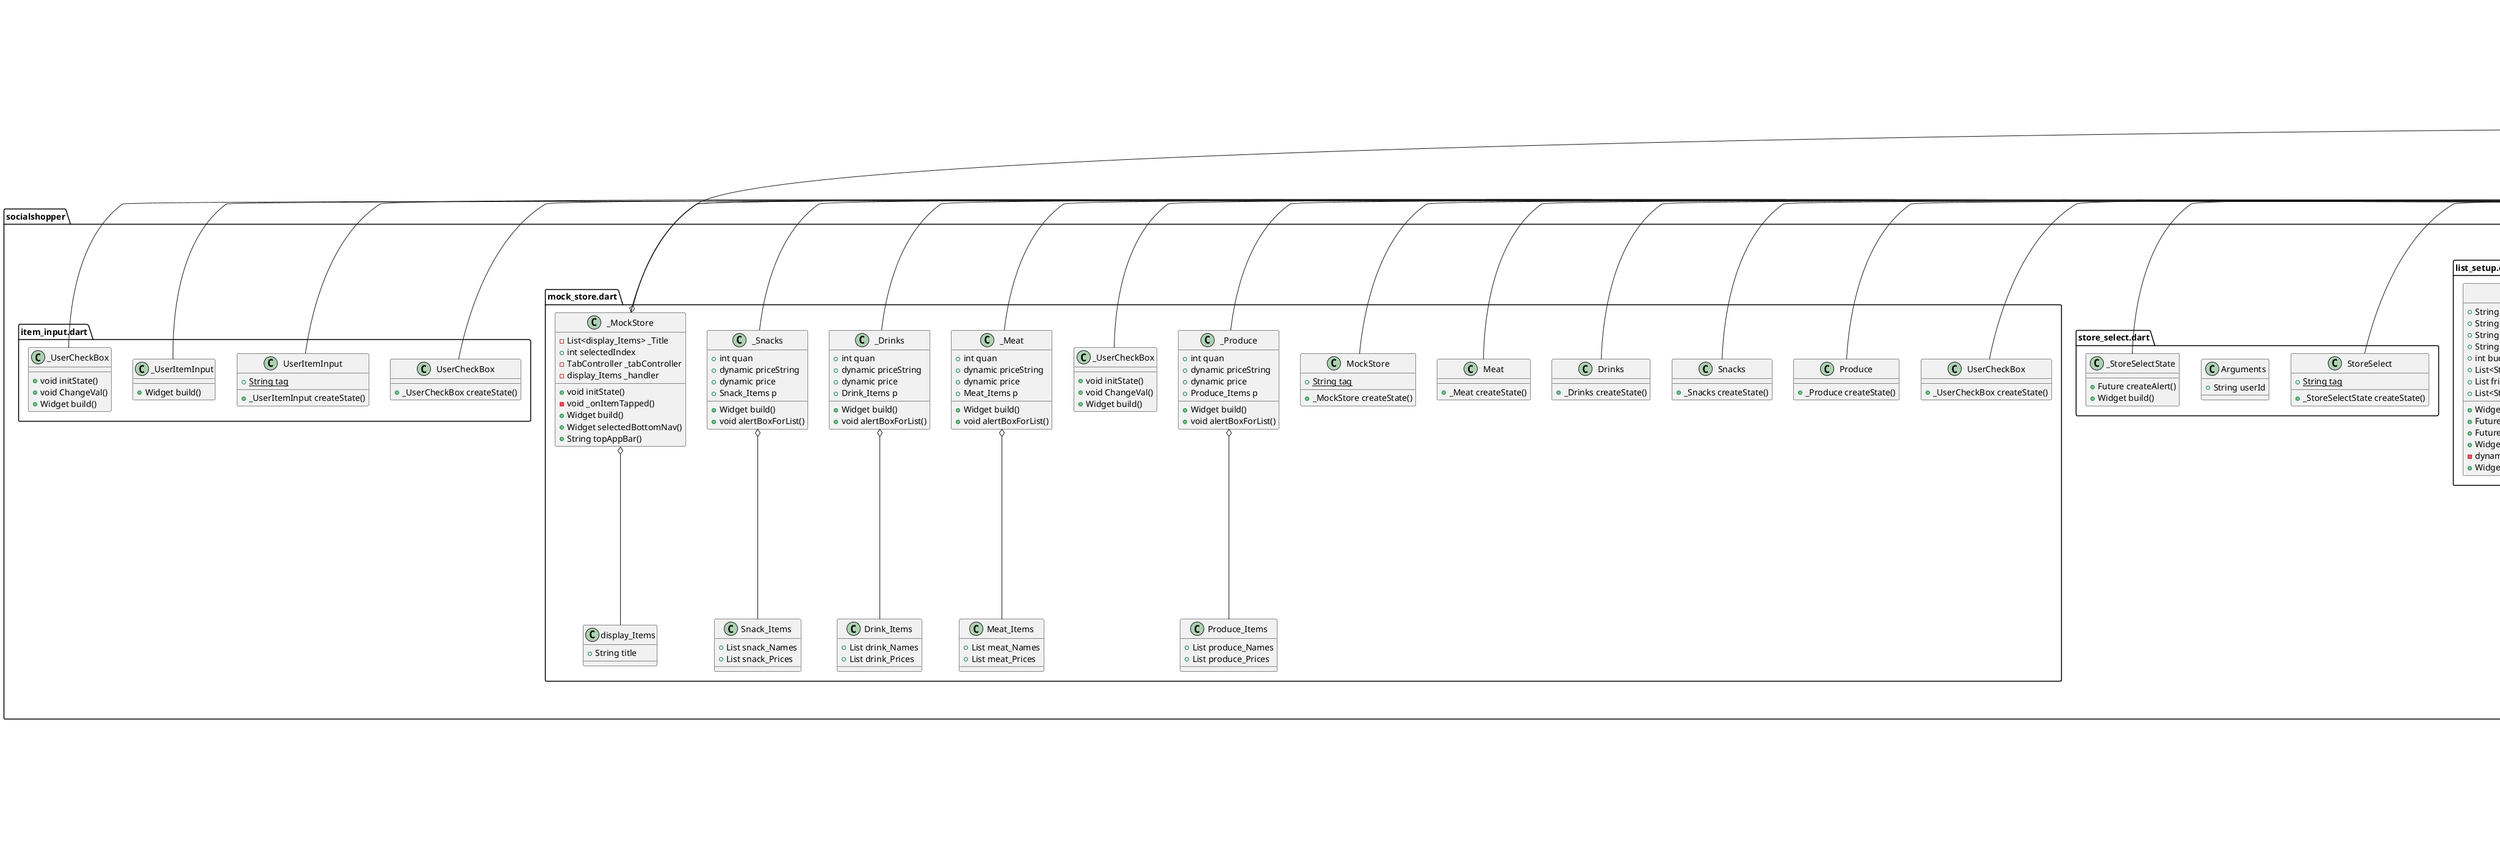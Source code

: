@startuml
set namespaceSeparator ::

class "socialshopper::friends_list.dart::Friend" {
  +String name
  +String uid
  +String photo
}

class "socialshopper::friends_list.dart::Arguments" {
  +String uid
  +String photoURL
}

class "socialshopper::friends_list.dart::Friends" {
  {static} +String tag
  +_friendState createState()
}

"flutter::src::widgets::framework.dart::StatefulWidget" <|-- "socialshopper::friends_list.dart::Friends"

class "socialshopper::friends_list.dart::_friendState" {
  +Widget build()
}

"flutter::src::widgets::framework.dart::State<T>" <|-- "socialshopper::friends_list.dart::_friendState"

class "socialshopper::auth.dart::AuthService" {
  -GoogleSignIn _googleSignIn
  -FirebaseAuth _auth
  -Firestore _db
  +Observable<FirebaseUser> user
  +Observable<Map<String, dynamic>> profile
  +PublishSubject loading
  +List<String> friends
  +List<String> lists
  +Future googleSignIn()
  +void updateUserData()
  +void signOut()
}

"socialshopper::auth.dart::AuthService" o-- "google_sign_in::google_sign_in.dart::GoogleSignIn"
"socialshopper::auth.dart::AuthService" o-- "firebase_auth::firebase_auth.dart::FirebaseAuth"
"socialshopper::auth.dart::AuthService" o-- "cloud_firestore::cloud_firestore.dart::Firestore"
"socialshopper::auth.dart::AuthService" o-- "rxdart::src::observables::observable.dart::Observable<FirebaseUser>"
"socialshopper::auth.dart::AuthService" o-- "rxdart::src::observables::observable.dart::Observable<Map<String, dynamic>>"
"socialshopper::auth.dart::AuthService" o-- "rxdart::src::subjects::publish_subject.dart::PublishSubject"

class "socialshopper::app_settings.dart::Settings" {
  {static} +String tag
  +_Settings createState()
}

"flutter::src::widgets::framework.dart::StatefulWidget" <|-- "socialshopper::app_settings.dart::Settings"

class "socialshopper::app_settings.dart::_Settings" {
  -bool _darkTheme
  +Future createAlert()
  +Widget build()
  +void onThemeChanged()
}

"flutter::src::widgets::framework.dart::State<T>" <|-- "socialshopper::app_settings.dart::_Settings"

class "socialshopper::profile.dart::Profile" {
  {static} +String tag
  +String uid
  +_ProfileState createState()
}

"flutter::src::widgets::framework.dart::StatefulWidget" <|-- "socialshopper::profile.dart::Profile"

class "socialshopper::profile.dart::_ProfileState" {
  +bool isSwitched
  +String imageInit()
  +dynamic initUser()
  +Widget build()
}

"flutter::src::widgets::framework.dart::State<T>" <|-- "socialshopper::profile.dart::_ProfileState"

class "socialshopper::signup_page.dart::SignupPage" {
  {static} +String tag
  +_SignupPageState createState()
}

"flutter::src::widgets::framework.dart::StatefulWidget" <|-- "socialshopper::signup_page.dart::SignupPage"

class "socialshopper::signup_page.dart::_SignupPageState" {
  -GlobalKey<FormState> _formKey
  -TextEditingController _nameController
  -TextEditingController _emailController
  -TextEditingController _passwordController
  -TextEditingController _passwordControllerRedux
  -bool _success
  -String _userEmail
  +List<String> friends
  +List<String> lists
  +Widget build()
  +dynamic createAlert()
  +void dispose()
  -void _register()
  +dynamic signUpUpdateUserData()
}

"socialshopper::signup_page.dart::_SignupPageState" o-- "flutter::src::widgets::framework.dart::GlobalKey<FormState>"
"socialshopper::signup_page.dart::_SignupPageState" o-- "flutter::src::widgets::editable_text.dart::TextEditingController"
"flutter::src::widgets::framework.dart::State<T>" <|-- "socialshopper::signup_page.dart::_SignupPageState"

class "socialshopper::menu.dart::callUser" {
  {static} +void getUsersOfList()
}

class "socialshopper::menu.dart::MenuPage" {
  {static} +String tag
  +_MenuPageState createState()
}

"flutter::src::widgets::framework.dart::StatefulWidget" <|-- "socialshopper::menu.dart::MenuPage"

class "socialshopper::menu.dart::_MenuPageState" {
  -int _selectedIndex
  +String userId
  -void _onItemTapped()
  +void listPress()
  +void putNamesOfListInAList()
  +void createRecord()
  +void deleteList()
  -void _addNewList()
  -void _getIndex()
  -void _openList()
  +TextSpan getTotal()
  +Container storeType()
  +dynamic peopleInList()
  -Widget _buildList()
  +void alertBoxForList()
  -void _tapAddMoreItems()
  +Widget build()
  -Widget _getBody()
}

"flutter::src::widgets::framework.dart::State<T>" <|-- "socialshopper::menu.dart::_MenuPageState"

class "socialshopper::payment.dart::Payment" {
  {static} +String tag
  +_PaymentState createState()
}

"flutter::src::widgets::framework.dart::StatefulWidget" <|-- "socialshopper::payment.dart::Payment"

class "socialshopper::payment.dart::_PaymentState" {
  -bool _showSystemApps
  -bool _onlyLaunchableApps
  +Widget build()
}

"flutter::src::widgets::framework.dart::State<T>" <|-- "socialshopper::payment.dart::_PaymentState"

class "socialshopper::payment.dart::_PaymentContent" {
  +bool includeSystemApps
  +bool onlyAppsWithLaunchIntent
  +Widget build()
}

"flutter::src::widgets::framework.dart::StatelessWidget" <|-- "socialshopper::payment.dart::_PaymentContent"

class "socialshopper::add_friend.dart::AddFriend" {
  {static} +String tag
  +_AddFriendState createState()
}

"flutter::src::widgets::framework.dart::StatefulWidget" <|-- "socialshopper::add_friend.dart::AddFriend"

class "socialshopper::add_friend.dart::_AddFriendState" {
  +String filter
  +void getFilter()
  +Widget build()
}

"flutter::src::widgets::framework.dart::State<T>" <|-- "socialshopper::add_friend.dart::_AddFriendState"

class "socialshopper::creating_new_list.dart::NewList" {
  {static} +String tag
  +_NewList createState()
}

"flutter::src::widgets::framework.dart::StatefulWidget" <|-- "socialshopper::creating_new_list.dart::NewList"

class "socialshopper::creating_new_list.dart::_NewList" {
  +List<String> shoppinglist
  +Widget build()
}

"flutter::src::widgets::framework.dart::State<T>" <|-- "socialshopper::creating_new_list.dart::_NewList"

class "socialshopper::main.dart::ThemeNotifier" {
  -ThemeData _themeData
  +dynamic getTheme()
  +dynamic setTheme()
}

"socialshopper::main.dart::ThemeNotifier" o-- "flutter::src::material::theme_data.dart::ThemeData"
"flutter::src::foundation::change_notifier.dart::ChangeNotifier" <|-- "socialshopper::main.dart::ThemeNotifier"

class "socialshopper::main.dart::MyApp" {
  +Map<String, Widget Function(BuildContext)> routes
  +Widget build()
}

"flutter::src::widgets::framework.dart::StatelessWidget" <|-- "socialshopper::main.dart::MyApp"
"flutter::src::foundation::change_notifier.dart::ChangeNotifier" <|-- "socialshopper::main.dart::MyApp"

class "socialshopper::login_page.dart::LoginPage" {
  {static} +String tag
  +_LoginPageState createState()
}

"flutter::src::widgets::framework.dart::StatefulWidget" <|-- "socialshopper::login_page.dart::LoginPage"

class "socialshopper::login_page.dart::_LoginPageState" {
  -bool _succ
  +Widget build()
}

"flutter::src::widgets::framework.dart::State<T>" <|-- "socialshopper::login_page.dart::_LoginPageState"

class "socialshopper::login_page.dart::_EmailPasswordForm" {
  +State createState()
}

"flutter::src::widgets::framework.dart::StatefulWidget" <|-- "socialshopper::login_page.dart::_EmailPasswordForm"

class "socialshopper::login_page.dart::_EmailPasswordFormState" {
  -GlobalKey<FormState> _formKey
  -TextEditingController _emailController
  -TextEditingController _passwordController
  +FocusNode focusPassword
  -bool _success
  -String _userEmail
  +Widget build()
  +dynamic createAlert()
  +void dispose()
  -void _signInWithEmailAndPassword()
  +void logInUpdateUserData()
}

"socialshopper::login_page.dart::_EmailPasswordFormState" o-- "flutter::src::widgets::framework.dart::GlobalKey<FormState>"
"socialshopper::login_page.dart::_EmailPasswordFormState" o-- "flutter::src::widgets::editable_text.dart::TextEditingController"
"socialshopper::login_page.dart::_EmailPasswordFormState" o-- "flutter::src::widgets::focus_manager.dart::FocusNode"
"flutter::src::widgets::framework.dart::State<T>" <|-- "socialshopper::login_page.dart::_EmailPasswordFormState"

class "socialshopper::globals.dart::Friend" {
  +String name
  +String photo
  +String uid
  +Timestamp lastSeen
}

"socialshopper::globals.dart::Friend" o-- "cloud_firestore::cloud_firestore.dart::Timestamp"

class "socialshopper::globals.dart::User" {
  +String displayName
  +String email
  +List<Friend> friends
  +List<String> lists
  +String photoURL
  +String uid
}

class "socialshopper::globals.dart::ListUser" {
  +String name
  +String uid
}

class "socialshopper::globals.dart::Item" {
  +String name
  +double price
  +int quantity
  +List<String> users
}

class "socialshopper::globals.dart::Metadata" {
  +double budget
  +String store
  +Timestamp timeCreated
  +String uid
  +String name
  +List<ListUser> users
}

"socialshopper::globals.dart::Metadata" o-- "cloud_firestore::cloud_firestore.dart::Timestamp"

class "socialshopper::globals.dart::ShoppingList" {
  +String documentID
  +List<Item> items
  +Metadata metadata
}

"socialshopper::globals.dart::ShoppingList" o-- "socialshopper::globals.dart::Metadata"

class "socialshopper::item_input.dart::UserCheckBox" {
  +_UserCheckBox createState()
}

"flutter::src::widgets::framework.dart::StatefulWidget" <|-- "socialshopper::item_input.dart::UserCheckBox"

class "socialshopper::item_input.dart::_UserCheckBox" {
  +void initState()
  +void ChangeVal()
  +Widget build()
}

"flutter::src::widgets::framework.dart::State<T>" <|-- "socialshopper::item_input.dart::_UserCheckBox"

class "socialshopper::item_input.dart::UserItemInput" {
  {static} +String tag
  +_UserItemInput createState()
}

"flutter::src::widgets::framework.dart::StatefulWidget" <|-- "socialshopper::item_input.dart::UserItemInput"

class "socialshopper::item_input.dart::_UserItemInput" {
  +Widget build()
}

"flutter::src::widgets::framework.dart::State<T>" <|-- "socialshopper::item_input.dart::_UserItemInput"

class "socialshopper::list_setup.dart::ListSetup" {
  {static} +String tag
  +_ListSetup createState()
}

"flutter::src::widgets::framework.dart::StatefulWidget" <|-- "socialshopper::list_setup.dart::ListSetup"

class "socialshopper::list_setup.dart::_ListSetup" {
  +String name
  +String part
  +String id
  +String store
  +int budget
  +List<String> people
  +List friends
  +List<String> ids
  +Widget createShoppersWidget()
  +Future getFriends()
  +Future createAlert()
  +Widget getStoreSelectButton()
  -dynamic _navigateAndDisplaySelection()
  +Widget build()
}

"flutter::src::widgets::framework.dart::State<T>" <|-- "socialshopper::list_setup.dart::_ListSetup"

class "socialshopper::store_select.dart::StoreSelect" {
  {static} +String tag
  +_StoreSelectState createState()
}

"flutter::src::widgets::framework.dart::StatefulWidget" <|-- "socialshopper::store_select.dart::StoreSelect"

class "socialshopper::store_select.dart::Arguments" {
  +String userId
}

class "socialshopper::store_select.dart::_StoreSelectState" {
  +Future createAlert()
  +Widget build()
}

"flutter::src::widgets::framework.dart::State<T>" <|-- "socialshopper::store_select.dart::_StoreSelectState"

class "socialshopper::list_views.dart::ListViews" {
  {static} +String tag
  +String listName
  +_ListViewsState createState()
}

"flutter::src::widgets::framework.dart::StatefulWidget" <|-- "socialshopper::list_views.dart::ListViews"

class "socialshopper::list_views.dart::_ListViewsState" {
  +DocumentReference docRef
  +void initState()
  +void removeFromDatabase()
  +void deleteItemDialog()
  +Widget build()
  +void activateBottomSheet()
}

"socialshopper::list_views.dart::_ListViewsState" o-- "cloud_firestore::cloud_firestore.dart::DocumentReference"
"flutter::src::widgets::framework.dart::State<T>" <|-- "socialshopper::list_views.dart::_ListViewsState"

class "socialshopper::mock_store.dart::Meat_Items" {
  +List meat_Names
  +List meat_Prices
}

class "socialshopper::mock_store.dart::Drink_Items" {
  +List drink_Names
  +List drink_Prices
}

class "socialshopper::mock_store.dart::Snack_Items" {
  +List snack_Names
  +List snack_Prices
}

class "socialshopper::mock_store.dart::Produce_Items" {
  +List produce_Names
  +List produce_Prices
}

class "socialshopper::mock_store.dart::UserCheckBox" {
  +_UserCheckBox createState()
}

"flutter::src::widgets::framework.dart::StatefulWidget" <|-- "socialshopper::mock_store.dart::UserCheckBox"

class "socialshopper::mock_store.dart::Produce" {
  +_Produce createState()
}

"flutter::src::widgets::framework.dart::StatefulWidget" <|-- "socialshopper::mock_store.dart::Produce"

class "socialshopper::mock_store.dart::Snacks" {
  +_Snacks createState()
}

"flutter::src::widgets::framework.dart::StatefulWidget" <|-- "socialshopper::mock_store.dart::Snacks"

class "socialshopper::mock_store.dart::Drinks" {
  +_Drinks createState()
}

"flutter::src::widgets::framework.dart::StatefulWidget" <|-- "socialshopper::mock_store.dart::Drinks"

class "socialshopper::mock_store.dart::Meat" {
  +_Meat createState()
}

"flutter::src::widgets::framework.dart::StatefulWidget" <|-- "socialshopper::mock_store.dart::Meat"

class "socialshopper::mock_store.dart::_UserCheckBox" {
  +void initState()
  +void ChangeVal()
  +Widget build()
}

"flutter::src::widgets::framework.dart::State<T>" <|-- "socialshopper::mock_store.dart::_UserCheckBox"

class "socialshopper::mock_store.dart::_Meat" {
  +int quan
  +dynamic priceString
  +dynamic price
  +Meat_Items p
  +Widget build()
  +void alertBoxForList()
}

"socialshopper::mock_store.dart::_Meat" o-- "socialshopper::mock_store.dart::Meat_Items"
"flutter::src::widgets::framework.dart::State<T>" <|-- "socialshopper::mock_store.dart::_Meat"

class "socialshopper::mock_store.dart::_Drinks" {
  +int quan
  +dynamic priceString
  +dynamic price
  +Drink_Items p
  +Widget build()
  +void alertBoxForList()
}

"socialshopper::mock_store.dart::_Drinks" o-- "socialshopper::mock_store.dart::Drink_Items"
"flutter::src::widgets::framework.dart::State<T>" <|-- "socialshopper::mock_store.dart::_Drinks"

class "socialshopper::mock_store.dart::_Snacks" {
  +int quan
  +dynamic priceString
  +dynamic price
  +Snack_Items p
  +Widget build()
  +void alertBoxForList()
}

"socialshopper::mock_store.dart::_Snacks" o-- "socialshopper::mock_store.dart::Snack_Items"
"flutter::src::widgets::framework.dart::State<T>" <|-- "socialshopper::mock_store.dart::_Snacks"

class "socialshopper::mock_store.dart::_Produce" {
  +int quan
  +dynamic priceString
  +dynamic price
  +Produce_Items p
  +Widget build()
  +void alertBoxForList()
}

"socialshopper::mock_store.dart::_Produce" o-- "socialshopper::mock_store.dart::Produce_Items"
"flutter::src::widgets::framework.dart::State<T>" <|-- "socialshopper::mock_store.dart::_Produce"

class "socialshopper::mock_store.dart::MockStore" {
  {static} +String tag
  +_MockStore createState()
}

"flutter::src::widgets::framework.dart::StatefulWidget" <|-- "socialshopper::mock_store.dart::MockStore"

class "socialshopper::mock_store.dart::_MockStore" {
  -List<display_Items> _Title
  +int selectedIndex
  -TabController _tabController
  -display_Items _handler
  +void initState()
  -void _onItemTapped()
  +Widget build()
  +Widget selectedBottomNav()
  +String topAppBar()
}

"socialshopper::mock_store.dart::_MockStore" o-- "flutter::src::material::tab_controller.dart::TabController"
"socialshopper::mock_store.dart::_MockStore" o-- "socialshopper::mock_store.dart::display_Items"
"flutter::src::widgets::framework.dart::State<T>" <|-- "socialshopper::mock_store.dart::_MockStore"
"flutter::src::widgets::ticker_provider.dart::SingleTickerProviderStateMixin<T>" <|-- "socialshopper::mock_store.dart::_MockStore"

class "socialshopper::mock_store.dart::display_Items" {
  +String title
}


@enduml